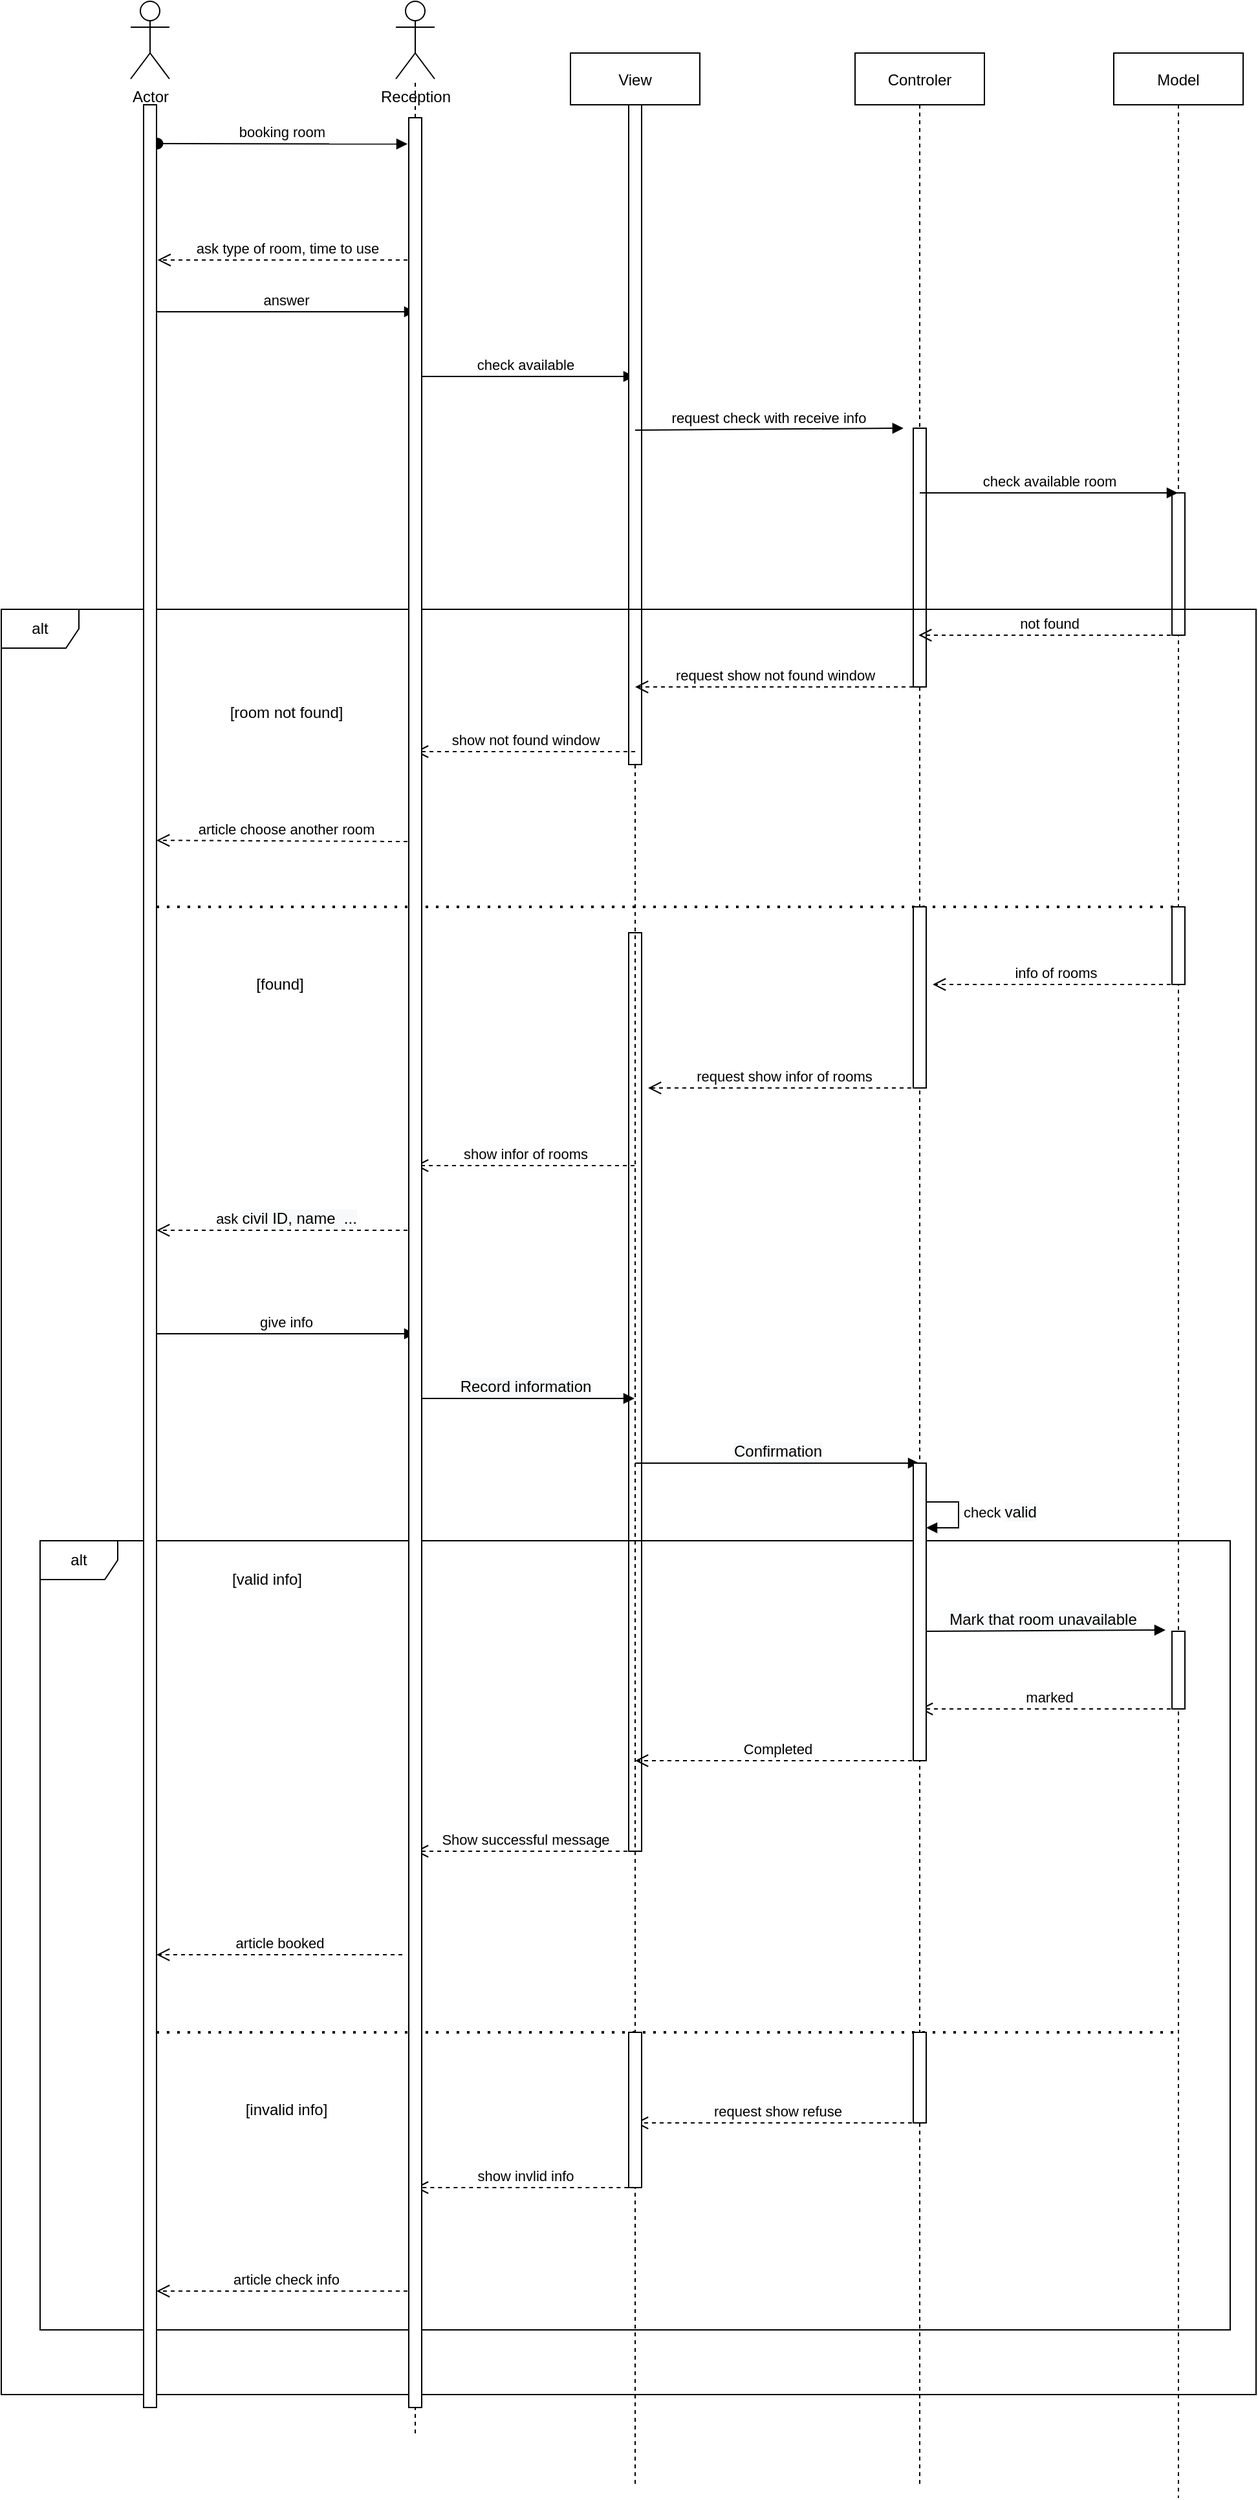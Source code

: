 <mxfile version="14.6.5" type="github">
  <diagram id="kgpKYQtTHZ0yAKxKKP6v" name="Page-1">
    <mxGraphModel dx="2153" dy="782" grid="1" gridSize="10" guides="1" tooltips="1" connect="1" arrows="1" fold="1" page="1" pageScale="1" pageWidth="850" pageHeight="1100" math="0" shadow="0">
      <root>
        <mxCell id="0" />
        <mxCell id="1" parent="0" />
        <mxCell id="3nuBFxr9cyL0pnOWT2aG-1" value="View" style="shape=umlLifeline;perimeter=lifelinePerimeter;container=1;collapsible=0;recursiveResize=0;rounded=0;shadow=0;strokeWidth=1;" parent="1" vertex="1">
          <mxGeometry x="120" y="80" width="100" height="1880" as="geometry" />
        </mxCell>
        <mxCell id="XMhn7jzWNxRffur_yB8t-52" value="check&amp;nbsp;available" style="html=1;verticalAlign=bottom;endArrow=block;" edge="1" parent="3nuBFxr9cyL0pnOWT2aG-1">
          <mxGeometry width="80" relative="1" as="geometry">
            <mxPoint x="-120" y="250" as="sourcePoint" />
            <mxPoint x="49.5" y="250.0" as="targetPoint" />
          </mxGeometry>
        </mxCell>
        <mxCell id="XMhn7jzWNxRffur_yB8t-68" value="request show infor of rooms" style="html=1;verticalAlign=bottom;endArrow=open;dashed=1;endSize=8;" edge="1" parent="3nuBFxr9cyL0pnOWT2aG-1" source="3nuBFxr9cyL0pnOWT2aG-5">
          <mxGeometry relative="1" as="geometry">
            <mxPoint x="250" y="800" as="sourcePoint" />
            <mxPoint x="60" y="800" as="targetPoint" />
          </mxGeometry>
        </mxCell>
        <mxCell id="XMhn7jzWNxRffur_yB8t-108" value="" style="html=1;points=[];perimeter=orthogonalPerimeter;" vertex="1" parent="3nuBFxr9cyL0pnOWT2aG-1">
          <mxGeometry x="45" y="40" width="10" height="510" as="geometry" />
        </mxCell>
        <mxCell id="3nuBFxr9cyL0pnOWT2aG-5" value="Controler" style="shape=umlLifeline;perimeter=lifelinePerimeter;container=1;collapsible=0;recursiveResize=0;rounded=0;shadow=0;strokeWidth=1;" parent="1" vertex="1">
          <mxGeometry x="340" y="80" width="100" height="1880" as="geometry" />
        </mxCell>
        <mxCell id="XMhn7jzWNxRffur_yB8t-75" value="&lt;div style=&quot;text-align: center&quot;&gt;check &lt;span style=&quot;font-size: 12px ; background-color: rgb(248 , 249 , 250)&quot;&gt;valid&lt;/span&gt;&lt;/div&gt;" style="edgeStyle=orthogonalEdgeStyle;html=1;align=left;spacingLeft=2;endArrow=block;rounded=0;entryX=1;entryY=0;" edge="1" parent="3nuBFxr9cyL0pnOWT2aG-5">
          <mxGeometry relative="1" as="geometry">
            <mxPoint x="50" y="1120" as="sourcePoint" />
            <Array as="points">
              <mxPoint x="80" y="1120" />
            </Array>
            <mxPoint x="55" y="1140" as="targetPoint" />
          </mxGeometry>
        </mxCell>
        <mxCell id="XMhn7jzWNxRffur_yB8t-76" value="&lt;span style=&quot;font-size: 12px ; background-color: rgb(248 , 249 , 250)&quot;&gt;Mark that room unavailable&lt;/span&gt;" style="html=1;verticalAlign=bottom;endArrow=block;" edge="1" parent="3nuBFxr9cyL0pnOWT2aG-5">
          <mxGeometry width="80" relative="1" as="geometry">
            <mxPoint x="50" y="1220" as="sourcePoint" />
            <mxPoint x="240" y="1219" as="targetPoint" />
          </mxGeometry>
        </mxCell>
        <mxCell id="XMhn7jzWNxRffur_yB8t-109" value="" style="html=1;points=[];perimeter=orthogonalPerimeter;" vertex="1" parent="3nuBFxr9cyL0pnOWT2aG-5">
          <mxGeometry x="45" y="290" width="10" height="200" as="geometry" />
        </mxCell>
        <mxCell id="XMhn7jzWNxRffur_yB8t-5" value="Model" style="shape=umlLifeline;perimeter=lifelinePerimeter;container=1;collapsible=0;recursiveResize=0;rounded=0;shadow=0;strokeWidth=1;" vertex="1" parent="1">
          <mxGeometry x="540" y="80" width="100" height="1890" as="geometry" />
        </mxCell>
        <mxCell id="XMhn7jzWNxRffur_yB8t-88" value="" style="endArrow=none;dashed=1;html=1;dashPattern=1 3;strokeWidth=2;" edge="1" parent="XMhn7jzWNxRffur_yB8t-5">
          <mxGeometry width="50" height="50" relative="1" as="geometry">
            <mxPoint x="-740" y="660" as="sourcePoint" />
            <mxPoint x="50" y="660" as="targetPoint" />
          </mxGeometry>
        </mxCell>
        <mxCell id="XMhn7jzWNxRffur_yB8t-110" value="" style="html=1;points=[];perimeter=orthogonalPerimeter;" vertex="1" parent="XMhn7jzWNxRffur_yB8t-5">
          <mxGeometry x="45" y="340" width="10" height="110" as="geometry" />
        </mxCell>
        <mxCell id="XMhn7jzWNxRffur_yB8t-18" value="Reception" style="shape=umlActor;verticalLabelPosition=bottom;verticalAlign=top;html=1;outlineConnect=0;" vertex="1" parent="1">
          <mxGeometry x="-15" y="40" width="30" height="60" as="geometry" />
        </mxCell>
        <mxCell id="XMhn7jzWNxRffur_yB8t-19" value="Actor" style="shape=umlActor;verticalLabelPosition=bottom;verticalAlign=top;html=1;outlineConnect=0;" vertex="1" parent="1">
          <mxGeometry x="-220" y="40" width="30" height="60" as="geometry" />
        </mxCell>
        <mxCell id="XMhn7jzWNxRffur_yB8t-28" value="" style="endArrow=none;dashed=1;html=1;startArrow=none;" edge="1" parent="1">
          <mxGeometry width="50" height="50" relative="1" as="geometry">
            <mxPoint x="-205" y="120" as="sourcePoint" />
            <mxPoint x="-205" y="120" as="targetPoint" />
          </mxGeometry>
        </mxCell>
        <mxCell id="3nuBFxr9cyL0pnOWT2aG-3" value="booking room" style="verticalAlign=bottom;startArrow=oval;endArrow=block;startSize=8;shadow=0;strokeWidth=1;exitX=1.073;exitY=0.102;exitDx=0;exitDy=0;exitPerimeter=0;" parent="1" edge="1">
          <mxGeometry relative="1" as="geometry">
            <mxPoint x="-199.27" y="150.0" as="sourcePoint" />
            <mxPoint x="-6" y="150.3" as="targetPoint" />
          </mxGeometry>
        </mxCell>
        <mxCell id="XMhn7jzWNxRffur_yB8t-31" value="" style="endArrow=none;dashed=1;html=1;startArrow=none;" edge="1" parent="1">
          <mxGeometry width="50" height="50" relative="1" as="geometry">
            <mxPoint y="120" as="sourcePoint" />
            <mxPoint y="120.0" as="targetPoint" />
          </mxGeometry>
        </mxCell>
        <mxCell id="XMhn7jzWNxRffur_yB8t-50" value="ask type of room, time to use" style="html=1;verticalAlign=bottom;endArrow=open;dashed=1;endSize=8;entryX=1.087;entryY=0.205;entryDx=0;entryDy=0;entryPerimeter=0;" edge="1" parent="1">
          <mxGeometry relative="1" as="geometry">
            <mxPoint y="240" as="sourcePoint" />
            <mxPoint x="-199.13" y="240.0" as="targetPoint" />
          </mxGeometry>
        </mxCell>
        <mxCell id="XMhn7jzWNxRffur_yB8t-51" value="answer" style="html=1;verticalAlign=bottom;endArrow=block;exitX=0.967;exitY=0.309;exitDx=0;exitDy=0;exitPerimeter=0;" edge="1" parent="1">
          <mxGeometry width="80" relative="1" as="geometry">
            <mxPoint x="-200.33" y="280.0" as="sourcePoint" />
            <mxPoint y="280" as="targetPoint" />
          </mxGeometry>
        </mxCell>
        <mxCell id="XMhn7jzWNxRffur_yB8t-54" value="" style="endArrow=none;dashed=1;html=1;startArrow=none;" edge="1" parent="1" source="XMhn7jzWNxRffur_yB8t-103" target="XMhn7jzWNxRffur_yB8t-18">
          <mxGeometry width="50" height="50" relative="1" as="geometry">
            <mxPoint y="1920" as="sourcePoint" />
            <mxPoint y="1050" as="targetPoint" />
          </mxGeometry>
        </mxCell>
        <mxCell id="XMhn7jzWNxRffur_yB8t-56" value="" style="endArrow=none;dashed=1;html=1;startArrow=none;" edge="1" parent="1" source="XMhn7jzWNxRffur_yB8t-101">
          <mxGeometry width="50" height="50" relative="1" as="geometry">
            <mxPoint x="-205" y="1900" as="sourcePoint" />
            <mxPoint x="-205" y="120" as="targetPoint" />
          </mxGeometry>
        </mxCell>
        <mxCell id="XMhn7jzWNxRffur_yB8t-59" value="check&amp;nbsp;available room" style="html=1;verticalAlign=bottom;endArrow=block;" edge="1" parent="1">
          <mxGeometry width="80" relative="1" as="geometry">
            <mxPoint x="390" y="420" as="sourcePoint" />
            <mxPoint x="589.5" y="420" as="targetPoint" />
          </mxGeometry>
        </mxCell>
        <mxCell id="XMhn7jzWNxRffur_yB8t-63" value="not found" style="html=1;verticalAlign=bottom;endArrow=open;dashed=1;endSize=8;" edge="1" parent="1">
          <mxGeometry relative="1" as="geometry">
            <mxPoint x="590" y="530" as="sourcePoint" />
            <mxPoint x="389.071" y="530" as="targetPoint" />
          </mxGeometry>
        </mxCell>
        <mxCell id="XMhn7jzWNxRffur_yB8t-64" value="request show not found window" style="html=1;verticalAlign=bottom;endArrow=open;dashed=1;endSize=8;" edge="1" parent="1">
          <mxGeometry relative="1" as="geometry">
            <mxPoint x="385" y="570" as="sourcePoint" />
            <mxPoint x="170" y="570" as="targetPoint" />
          </mxGeometry>
        </mxCell>
        <mxCell id="XMhn7jzWNxRffur_yB8t-65" value="show not found window" style="html=1;verticalAlign=bottom;endArrow=open;dashed=1;endSize=8;" edge="1" parent="1">
          <mxGeometry relative="1" as="geometry">
            <mxPoint x="170" y="620" as="sourcePoint" />
            <mxPoint y="620" as="targetPoint" />
          </mxGeometry>
        </mxCell>
        <mxCell id="XMhn7jzWNxRffur_yB8t-66" value="article choose another room" style="html=1;verticalAlign=bottom;endArrow=open;dashed=1;endSize=8;" edge="1" parent="1">
          <mxGeometry relative="1" as="geometry">
            <mxPoint y="689.57" as="sourcePoint" />
            <mxPoint x="-200" y="688.57" as="targetPoint" />
          </mxGeometry>
        </mxCell>
        <mxCell id="XMhn7jzWNxRffur_yB8t-58" value="request check with receive info" style="html=1;verticalAlign=bottom;endArrow=block;entryX=-0.256;entryY=0.423;entryDx=0;entryDy=0;entryPerimeter=0;" edge="1" parent="1">
          <mxGeometry width="80" relative="1" as="geometry">
            <mxPoint x="170" y="371.45" as="sourcePoint" />
            <mxPoint x="377.44" y="370.0" as="targetPoint" />
          </mxGeometry>
        </mxCell>
        <mxCell id="XMhn7jzWNxRffur_yB8t-67" value="info of rooms" style="html=1;verticalAlign=bottom;endArrow=open;dashed=1;endSize=8;" edge="1" parent="1">
          <mxGeometry relative="1" as="geometry">
            <mxPoint x="590" y="800" as="sourcePoint" />
            <mxPoint x="400" y="800" as="targetPoint" />
          </mxGeometry>
        </mxCell>
        <mxCell id="XMhn7jzWNxRffur_yB8t-69" value="show infor of rooms" style="html=1;verticalAlign=bottom;endArrow=open;dashed=1;endSize=8;" edge="1" parent="1">
          <mxGeometry relative="1" as="geometry">
            <mxPoint x="169.5" y="940" as="sourcePoint" />
            <mxPoint y="940" as="targetPoint" />
          </mxGeometry>
        </mxCell>
        <mxCell id="XMhn7jzWNxRffur_yB8t-70" value="ask&amp;nbsp;&lt;span style=&quot;font-size: 12px ; background-color: rgb(248 , 249 , 250)&quot;&gt;civil ID, name&amp;nbsp; ...&lt;/span&gt;" style="html=1;verticalAlign=bottom;endArrow=open;dashed=1;endSize=8;" edge="1" parent="1">
          <mxGeometry relative="1" as="geometry">
            <mxPoint y="990" as="sourcePoint" />
            <mxPoint x="-200" y="990" as="targetPoint" />
          </mxGeometry>
        </mxCell>
        <mxCell id="XMhn7jzWNxRffur_yB8t-71" value="give info" style="html=1;verticalAlign=bottom;endArrow=block;" edge="1" parent="1">
          <mxGeometry width="80" relative="1" as="geometry">
            <mxPoint x="-200" y="1070" as="sourcePoint" />
            <mxPoint y="1070" as="targetPoint" />
          </mxGeometry>
        </mxCell>
        <mxCell id="XMhn7jzWNxRffur_yB8t-72" value="&lt;span style=&quot;font-size: 12px ; background-color: rgb(248 , 249 , 250)&quot;&gt;Record information&lt;/span&gt;" style="html=1;verticalAlign=bottom;endArrow=block;" edge="1" parent="1" target="3nuBFxr9cyL0pnOWT2aG-1">
          <mxGeometry width="80" relative="1" as="geometry">
            <mxPoint y="1120" as="sourcePoint" />
            <mxPoint x="80" y="1120" as="targetPoint" />
          </mxGeometry>
        </mxCell>
        <mxCell id="XMhn7jzWNxRffur_yB8t-73" value="&lt;span style=&quot;font-size: 12px ; background-color: rgb(248 , 249 , 250)&quot;&gt;Confirmation&lt;/span&gt;" style="html=1;verticalAlign=bottom;endArrow=block;" edge="1" parent="1" target="3nuBFxr9cyL0pnOWT2aG-5">
          <mxGeometry width="80" relative="1" as="geometry">
            <mxPoint x="170" y="1170" as="sourcePoint" />
            <mxPoint x="250" y="1170" as="targetPoint" />
          </mxGeometry>
        </mxCell>
        <mxCell id="XMhn7jzWNxRffur_yB8t-78" value="marked" style="html=1;verticalAlign=bottom;endArrow=open;dashed=1;endSize=8;" edge="1" parent="1" target="3nuBFxr9cyL0pnOWT2aG-5">
          <mxGeometry relative="1" as="geometry">
            <mxPoint x="590" y="1360" as="sourcePoint" />
            <mxPoint x="510" y="1360" as="targetPoint" />
          </mxGeometry>
        </mxCell>
        <mxCell id="XMhn7jzWNxRffur_yB8t-79" value="Completed" style="html=1;verticalAlign=bottom;endArrow=open;dashed=1;endSize=8;" edge="1" parent="1" target="3nuBFxr9cyL0pnOWT2aG-1">
          <mxGeometry relative="1" as="geometry">
            <mxPoint x="390" y="1400" as="sourcePoint" />
            <mxPoint x="310" y="1400" as="targetPoint" />
          </mxGeometry>
        </mxCell>
        <mxCell id="XMhn7jzWNxRffur_yB8t-82" value="Show successful message" style="html=1;verticalAlign=bottom;endArrow=open;dashed=1;endSize=8;" edge="1" parent="1">
          <mxGeometry relative="1" as="geometry">
            <mxPoint x="170" y="1470" as="sourcePoint" />
            <mxPoint y="1470" as="targetPoint" />
          </mxGeometry>
        </mxCell>
        <mxCell id="XMhn7jzWNxRffur_yB8t-83" value="article booked" style="html=1;verticalAlign=bottom;endArrow=open;dashed=1;endSize=8;" edge="1" parent="1">
          <mxGeometry relative="1" as="geometry">
            <mxPoint x="-10" y="1550" as="sourcePoint" />
            <mxPoint x="-200" y="1550" as="targetPoint" />
          </mxGeometry>
        </mxCell>
        <mxCell id="XMhn7jzWNxRffur_yB8t-85" value="request show refuse" style="html=1;verticalAlign=bottom;endArrow=open;dashed=1;endSize=8;" edge="1" parent="1" target="3nuBFxr9cyL0pnOWT2aG-1">
          <mxGeometry relative="1" as="geometry">
            <mxPoint x="390" y="1680" as="sourcePoint" />
            <mxPoint x="310" y="1680" as="targetPoint" />
          </mxGeometry>
        </mxCell>
        <mxCell id="XMhn7jzWNxRffur_yB8t-86" value="show invlid info" style="html=1;verticalAlign=bottom;endArrow=open;dashed=1;endSize=8;" edge="1" parent="1">
          <mxGeometry relative="1" as="geometry">
            <mxPoint x="170.68" y="1730" as="sourcePoint" />
            <mxPoint y="1730" as="targetPoint" />
          </mxGeometry>
        </mxCell>
        <mxCell id="XMhn7jzWNxRffur_yB8t-87" value="article check info" style="html=1;verticalAlign=bottom;endArrow=open;dashed=1;endSize=8;" edge="1" parent="1">
          <mxGeometry relative="1" as="geometry">
            <mxPoint y="1810" as="sourcePoint" />
            <mxPoint x="-200" y="1810" as="targetPoint" />
          </mxGeometry>
        </mxCell>
        <mxCell id="XMhn7jzWNxRffur_yB8t-89" value="" style="endArrow=none;dashed=1;html=1;dashPattern=1 3;strokeWidth=2;" edge="1" parent="1">
          <mxGeometry width="50" height="50" relative="1" as="geometry">
            <mxPoint x="-200" y="1610" as="sourcePoint" />
            <mxPoint x="590" y="1610" as="targetPoint" />
          </mxGeometry>
        </mxCell>
        <mxCell id="XMhn7jzWNxRffur_yB8t-90" value="alt" style="shape=umlFrame;whiteSpace=wrap;html=1;" vertex="1" parent="1">
          <mxGeometry x="-320" y="510" width="970" height="1380" as="geometry" />
        </mxCell>
        <mxCell id="XMhn7jzWNxRffur_yB8t-92" value="[room not found]" style="text;html=1;align=center;verticalAlign=middle;resizable=0;points=[];autosize=1;strokeColor=none;" vertex="1" parent="1">
          <mxGeometry x="-150" y="580" width="100" height="20" as="geometry" />
        </mxCell>
        <mxCell id="XMhn7jzWNxRffur_yB8t-96" value="[found]" style="text;html=1;align=center;verticalAlign=middle;resizable=0;points=[];autosize=1;strokeColor=none;" vertex="1" parent="1">
          <mxGeometry x="-130" y="790" width="50" height="20" as="geometry" />
        </mxCell>
        <mxCell id="XMhn7jzWNxRffur_yB8t-97" value="[valid info]" style="text;html=1;align=center;verticalAlign=middle;resizable=0;points=[];autosize=1;strokeColor=none;" vertex="1" parent="1">
          <mxGeometry x="-150" y="1250" width="70" height="20" as="geometry" />
        </mxCell>
        <mxCell id="XMhn7jzWNxRffur_yB8t-98" value="[invalid info]" style="text;html=1;align=center;verticalAlign=middle;resizable=0;points=[];autosize=1;strokeColor=none;" vertex="1" parent="1">
          <mxGeometry x="-140" y="1660" width="80" height="20" as="geometry" />
        </mxCell>
        <mxCell id="XMhn7jzWNxRffur_yB8t-99" value="alt" style="shape=umlFrame;whiteSpace=wrap;html=1;" vertex="1" parent="1">
          <mxGeometry x="-290" y="1230" width="920" height="610" as="geometry" />
        </mxCell>
        <mxCell id="XMhn7jzWNxRffur_yB8t-101" value="" style="html=1;points=[];perimeter=orthogonalPerimeter;" vertex="1" parent="1">
          <mxGeometry x="-210" y="120" width="10" height="1780" as="geometry" />
        </mxCell>
        <mxCell id="XMhn7jzWNxRffur_yB8t-102" value="" style="endArrow=none;dashed=1;html=1;" edge="1" parent="1" target="XMhn7jzWNxRffur_yB8t-101">
          <mxGeometry width="50" height="50" relative="1" as="geometry">
            <mxPoint x="-205" y="1900" as="sourcePoint" />
            <mxPoint x="-205" y="120.0" as="targetPoint" />
          </mxGeometry>
        </mxCell>
        <mxCell id="XMhn7jzWNxRffur_yB8t-103" value="" style="html=1;points=[];perimeter=orthogonalPerimeter;" vertex="1" parent="1">
          <mxGeometry x="-5" y="130" width="10" height="1770" as="geometry" />
        </mxCell>
        <mxCell id="XMhn7jzWNxRffur_yB8t-104" value="" style="endArrow=none;dashed=1;html=1;" edge="1" parent="1" target="XMhn7jzWNxRffur_yB8t-103">
          <mxGeometry width="50" height="50" relative="1" as="geometry">
            <mxPoint y="1920" as="sourcePoint" />
            <mxPoint y="100.0" as="targetPoint" />
          </mxGeometry>
        </mxCell>
        <mxCell id="XMhn7jzWNxRffur_yB8t-111" value="" style="html=1;points=[];perimeter=orthogonalPerimeter;" vertex="1" parent="1">
          <mxGeometry x="585" y="740" width="10" height="60" as="geometry" />
        </mxCell>
        <mxCell id="XMhn7jzWNxRffur_yB8t-112" value="" style="html=1;points=[];perimeter=orthogonalPerimeter;" vertex="1" parent="1">
          <mxGeometry x="385" y="740" width="10" height="140" as="geometry" />
        </mxCell>
        <mxCell id="XMhn7jzWNxRffur_yB8t-113" value="" style="html=1;points=[];perimeter=orthogonalPerimeter;fillColor=none;" vertex="1" parent="1">
          <mxGeometry x="165" y="760" width="10" height="710" as="geometry" />
        </mxCell>
        <mxCell id="XMhn7jzWNxRffur_yB8t-114" value="" style="html=1;points=[];perimeter=orthogonalPerimeter;" vertex="1" parent="1">
          <mxGeometry x="385" y="1610" width="10" height="70" as="geometry" />
        </mxCell>
        <mxCell id="XMhn7jzWNxRffur_yB8t-115" value="" style="html=1;points=[];perimeter=orthogonalPerimeter;" vertex="1" parent="1">
          <mxGeometry x="165" y="1610" width="10" height="120" as="geometry" />
        </mxCell>
        <mxCell id="XMhn7jzWNxRffur_yB8t-172" value="" style="html=1;points=[];perimeter=orthogonalPerimeter;" vertex="1" parent="1">
          <mxGeometry x="585" y="1300" width="10" height="60" as="geometry" />
        </mxCell>
        <mxCell id="XMhn7jzWNxRffur_yB8t-173" value="" style="html=1;points=[];perimeter=orthogonalPerimeter;" vertex="1" parent="1">
          <mxGeometry x="385" y="1170" width="10" height="230" as="geometry" />
        </mxCell>
      </root>
    </mxGraphModel>
  </diagram>
</mxfile>
